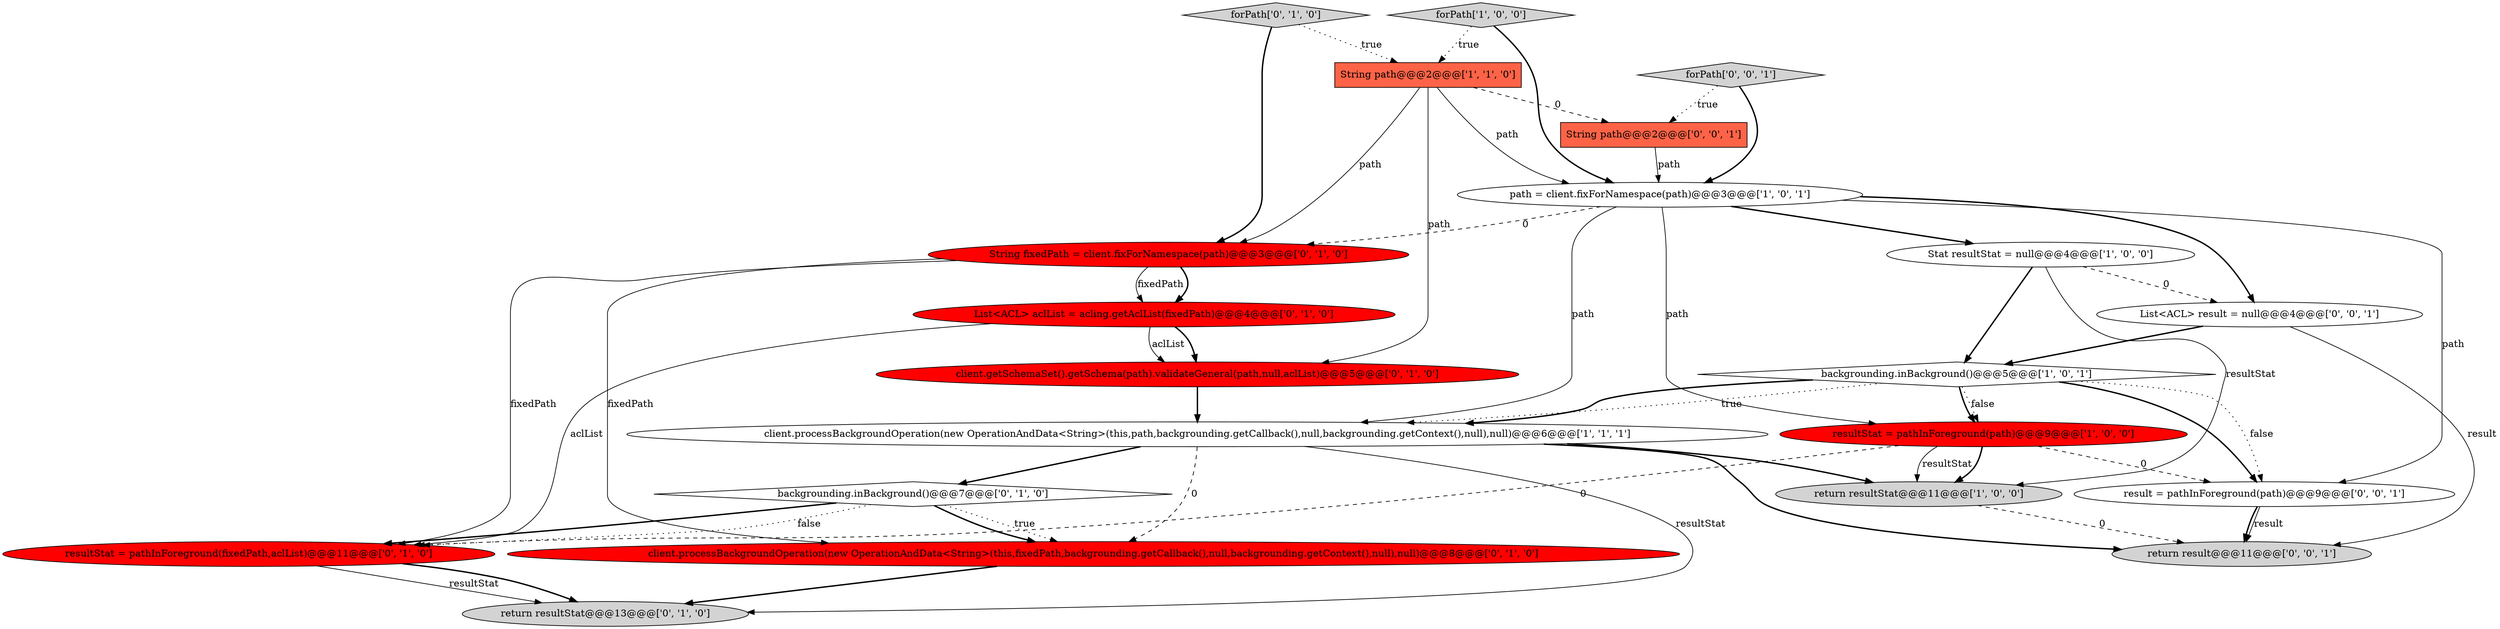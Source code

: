digraph {
7 [style = filled, label = "client.processBackgroundOperation(new OperationAndData<String>(this,path,backgrounding.getCallback(),null,backgrounding.getContext(),null),null)@@@6@@@['1', '1', '1']", fillcolor = white, shape = ellipse image = "AAA0AAABBB1BBB"];
14 [style = filled, label = "return resultStat@@@13@@@['0', '1', '0']", fillcolor = lightgray, shape = ellipse image = "AAA0AAABBB2BBB"];
17 [style = filled, label = "return result@@@11@@@['0', '0', '1']", fillcolor = lightgray, shape = ellipse image = "AAA0AAABBB3BBB"];
0 [style = filled, label = "path = client.fixForNamespace(path)@@@3@@@['1', '0', '1']", fillcolor = white, shape = ellipse image = "AAA0AAABBB1BBB"];
1 [style = filled, label = "resultStat = pathInForeground(path)@@@9@@@['1', '0', '0']", fillcolor = red, shape = ellipse image = "AAA1AAABBB1BBB"];
15 [style = filled, label = "List<ACL> aclList = acling.getAclList(fixedPath)@@@4@@@['0', '1', '0']", fillcolor = red, shape = ellipse image = "AAA1AAABBB2BBB"];
20 [style = filled, label = "String path@@@2@@@['0', '0', '1']", fillcolor = tomato, shape = box image = "AAA0AAABBB3BBB"];
3 [style = filled, label = "return resultStat@@@11@@@['1', '0', '0']", fillcolor = lightgray, shape = ellipse image = "AAA0AAABBB1BBB"];
8 [style = filled, label = "backgrounding.inBackground()@@@7@@@['0', '1', '0']", fillcolor = white, shape = diamond image = "AAA0AAABBB2BBB"];
13 [style = filled, label = "resultStat = pathInForeground(fixedPath,aclList)@@@11@@@['0', '1', '0']", fillcolor = red, shape = ellipse image = "AAA1AAABBB2BBB"];
9 [style = filled, label = "String fixedPath = client.fixForNamespace(path)@@@3@@@['0', '1', '0']", fillcolor = red, shape = ellipse image = "AAA1AAABBB2BBB"];
6 [style = filled, label = "forPath['1', '0', '0']", fillcolor = lightgray, shape = diamond image = "AAA0AAABBB1BBB"];
2 [style = filled, label = "String path@@@2@@@['1', '1', '0']", fillcolor = tomato, shape = box image = "AAA0AAABBB1BBB"];
16 [style = filled, label = "List<ACL> result = null@@@4@@@['0', '0', '1']", fillcolor = white, shape = ellipse image = "AAA0AAABBB3BBB"];
5 [style = filled, label = "Stat resultStat = null@@@4@@@['1', '0', '0']", fillcolor = white, shape = ellipse image = "AAA0AAABBB1BBB"];
18 [style = filled, label = "result = pathInForeground(path)@@@9@@@['0', '0', '1']", fillcolor = white, shape = ellipse image = "AAA0AAABBB3BBB"];
19 [style = filled, label = "forPath['0', '0', '1']", fillcolor = lightgray, shape = diamond image = "AAA0AAABBB3BBB"];
11 [style = filled, label = "client.processBackgroundOperation(new OperationAndData<String>(this,fixedPath,backgrounding.getCallback(),null,backgrounding.getContext(),null),null)@@@8@@@['0', '1', '0']", fillcolor = red, shape = ellipse image = "AAA1AAABBB2BBB"];
10 [style = filled, label = "client.getSchemaSet().getSchema(path).validateGeneral(path,null,aclList)@@@5@@@['0', '1', '0']", fillcolor = red, shape = ellipse image = "AAA1AAABBB2BBB"];
12 [style = filled, label = "forPath['0', '1', '0']", fillcolor = lightgray, shape = diamond image = "AAA0AAABBB2BBB"];
4 [style = filled, label = "backgrounding.inBackground()@@@5@@@['1', '0', '1']", fillcolor = white, shape = diamond image = "AAA0AAABBB1BBB"];
5->3 [style = solid, label="resultStat"];
2->9 [style = solid, label="path"];
0->16 [style = bold, label=""];
15->10 [style = bold, label=""];
13->14 [style = solid, label="resultStat"];
3->17 [style = dashed, label="0"];
7->17 [style = bold, label=""];
2->20 [style = dashed, label="0"];
11->14 [style = bold, label=""];
2->0 [style = solid, label="path"];
9->13 [style = solid, label="fixedPath"];
2->10 [style = solid, label="path"];
18->17 [style = solid, label="result"];
19->20 [style = dotted, label="true"];
8->13 [style = dotted, label="false"];
1->3 [style = solid, label="resultStat"];
12->2 [style = dotted, label="true"];
4->18 [style = dotted, label="false"];
1->3 [style = bold, label=""];
7->11 [style = dashed, label="0"];
0->7 [style = solid, label="path"];
18->17 [style = bold, label=""];
4->7 [style = dotted, label="true"];
4->18 [style = bold, label=""];
6->0 [style = bold, label=""];
1->18 [style = dashed, label="0"];
7->8 [style = bold, label=""];
12->9 [style = bold, label=""];
10->7 [style = bold, label=""];
20->0 [style = solid, label="path"];
4->7 [style = bold, label=""];
16->17 [style = solid, label="result"];
7->3 [style = bold, label=""];
19->0 [style = bold, label=""];
1->13 [style = dashed, label="0"];
7->14 [style = solid, label="resultStat"];
5->16 [style = dashed, label="0"];
15->10 [style = solid, label="aclList"];
6->2 [style = dotted, label="true"];
9->11 [style = solid, label="fixedPath"];
9->15 [style = bold, label=""];
5->4 [style = bold, label=""];
8->11 [style = dotted, label="true"];
15->13 [style = solid, label="aclList"];
4->1 [style = bold, label=""];
4->1 [style = dotted, label="false"];
0->9 [style = dashed, label="0"];
16->4 [style = bold, label=""];
0->1 [style = solid, label="path"];
9->15 [style = solid, label="fixedPath"];
0->18 [style = solid, label="path"];
8->11 [style = bold, label=""];
13->14 [style = bold, label=""];
8->13 [style = bold, label=""];
0->5 [style = bold, label=""];
}

